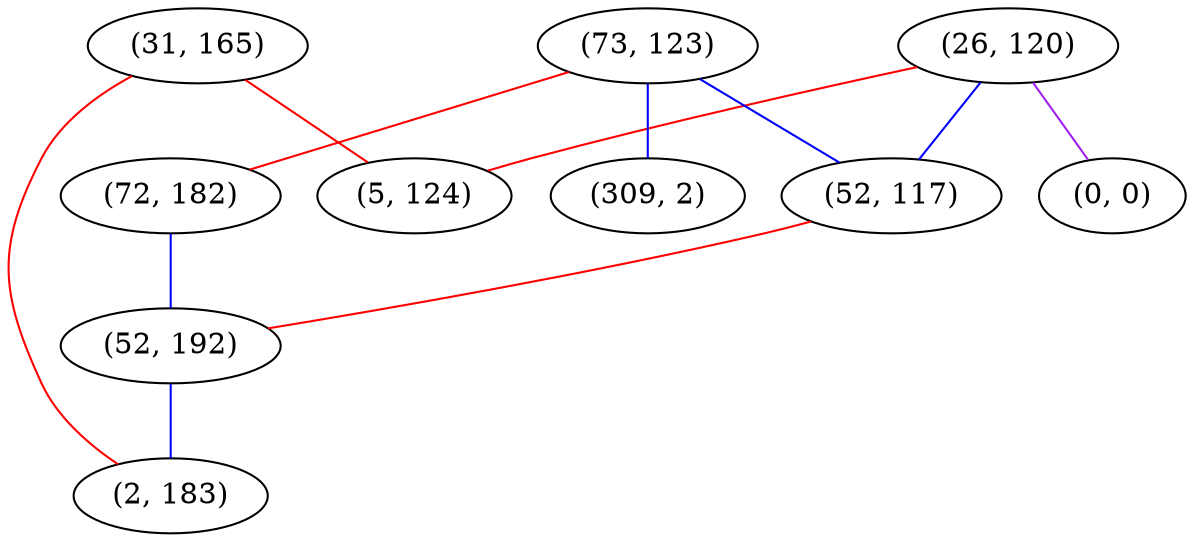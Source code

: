 graph "" {
"(26, 120)";
"(73, 123)";
"(52, 117)";
"(72, 182)";
"(31, 165)";
"(309, 2)";
"(52, 192)";
"(2, 183)";
"(0, 0)";
"(5, 124)";
"(26, 120)" -- "(52, 117)"  [color=blue, key=0, weight=3];
"(26, 120)" -- "(5, 124)"  [color=red, key=0, weight=1];
"(26, 120)" -- "(0, 0)"  [color=purple, key=0, weight=4];
"(73, 123)" -- "(52, 117)"  [color=blue, key=0, weight=3];
"(73, 123)" -- "(72, 182)"  [color=red, key=0, weight=1];
"(73, 123)" -- "(309, 2)"  [color=blue, key=0, weight=3];
"(52, 117)" -- "(52, 192)"  [color=red, key=0, weight=1];
"(72, 182)" -- "(52, 192)"  [color=blue, key=0, weight=3];
"(31, 165)" -- "(2, 183)"  [color=red, key=0, weight=1];
"(31, 165)" -- "(5, 124)"  [color=red, key=0, weight=1];
"(52, 192)" -- "(2, 183)"  [color=blue, key=0, weight=3];
}
